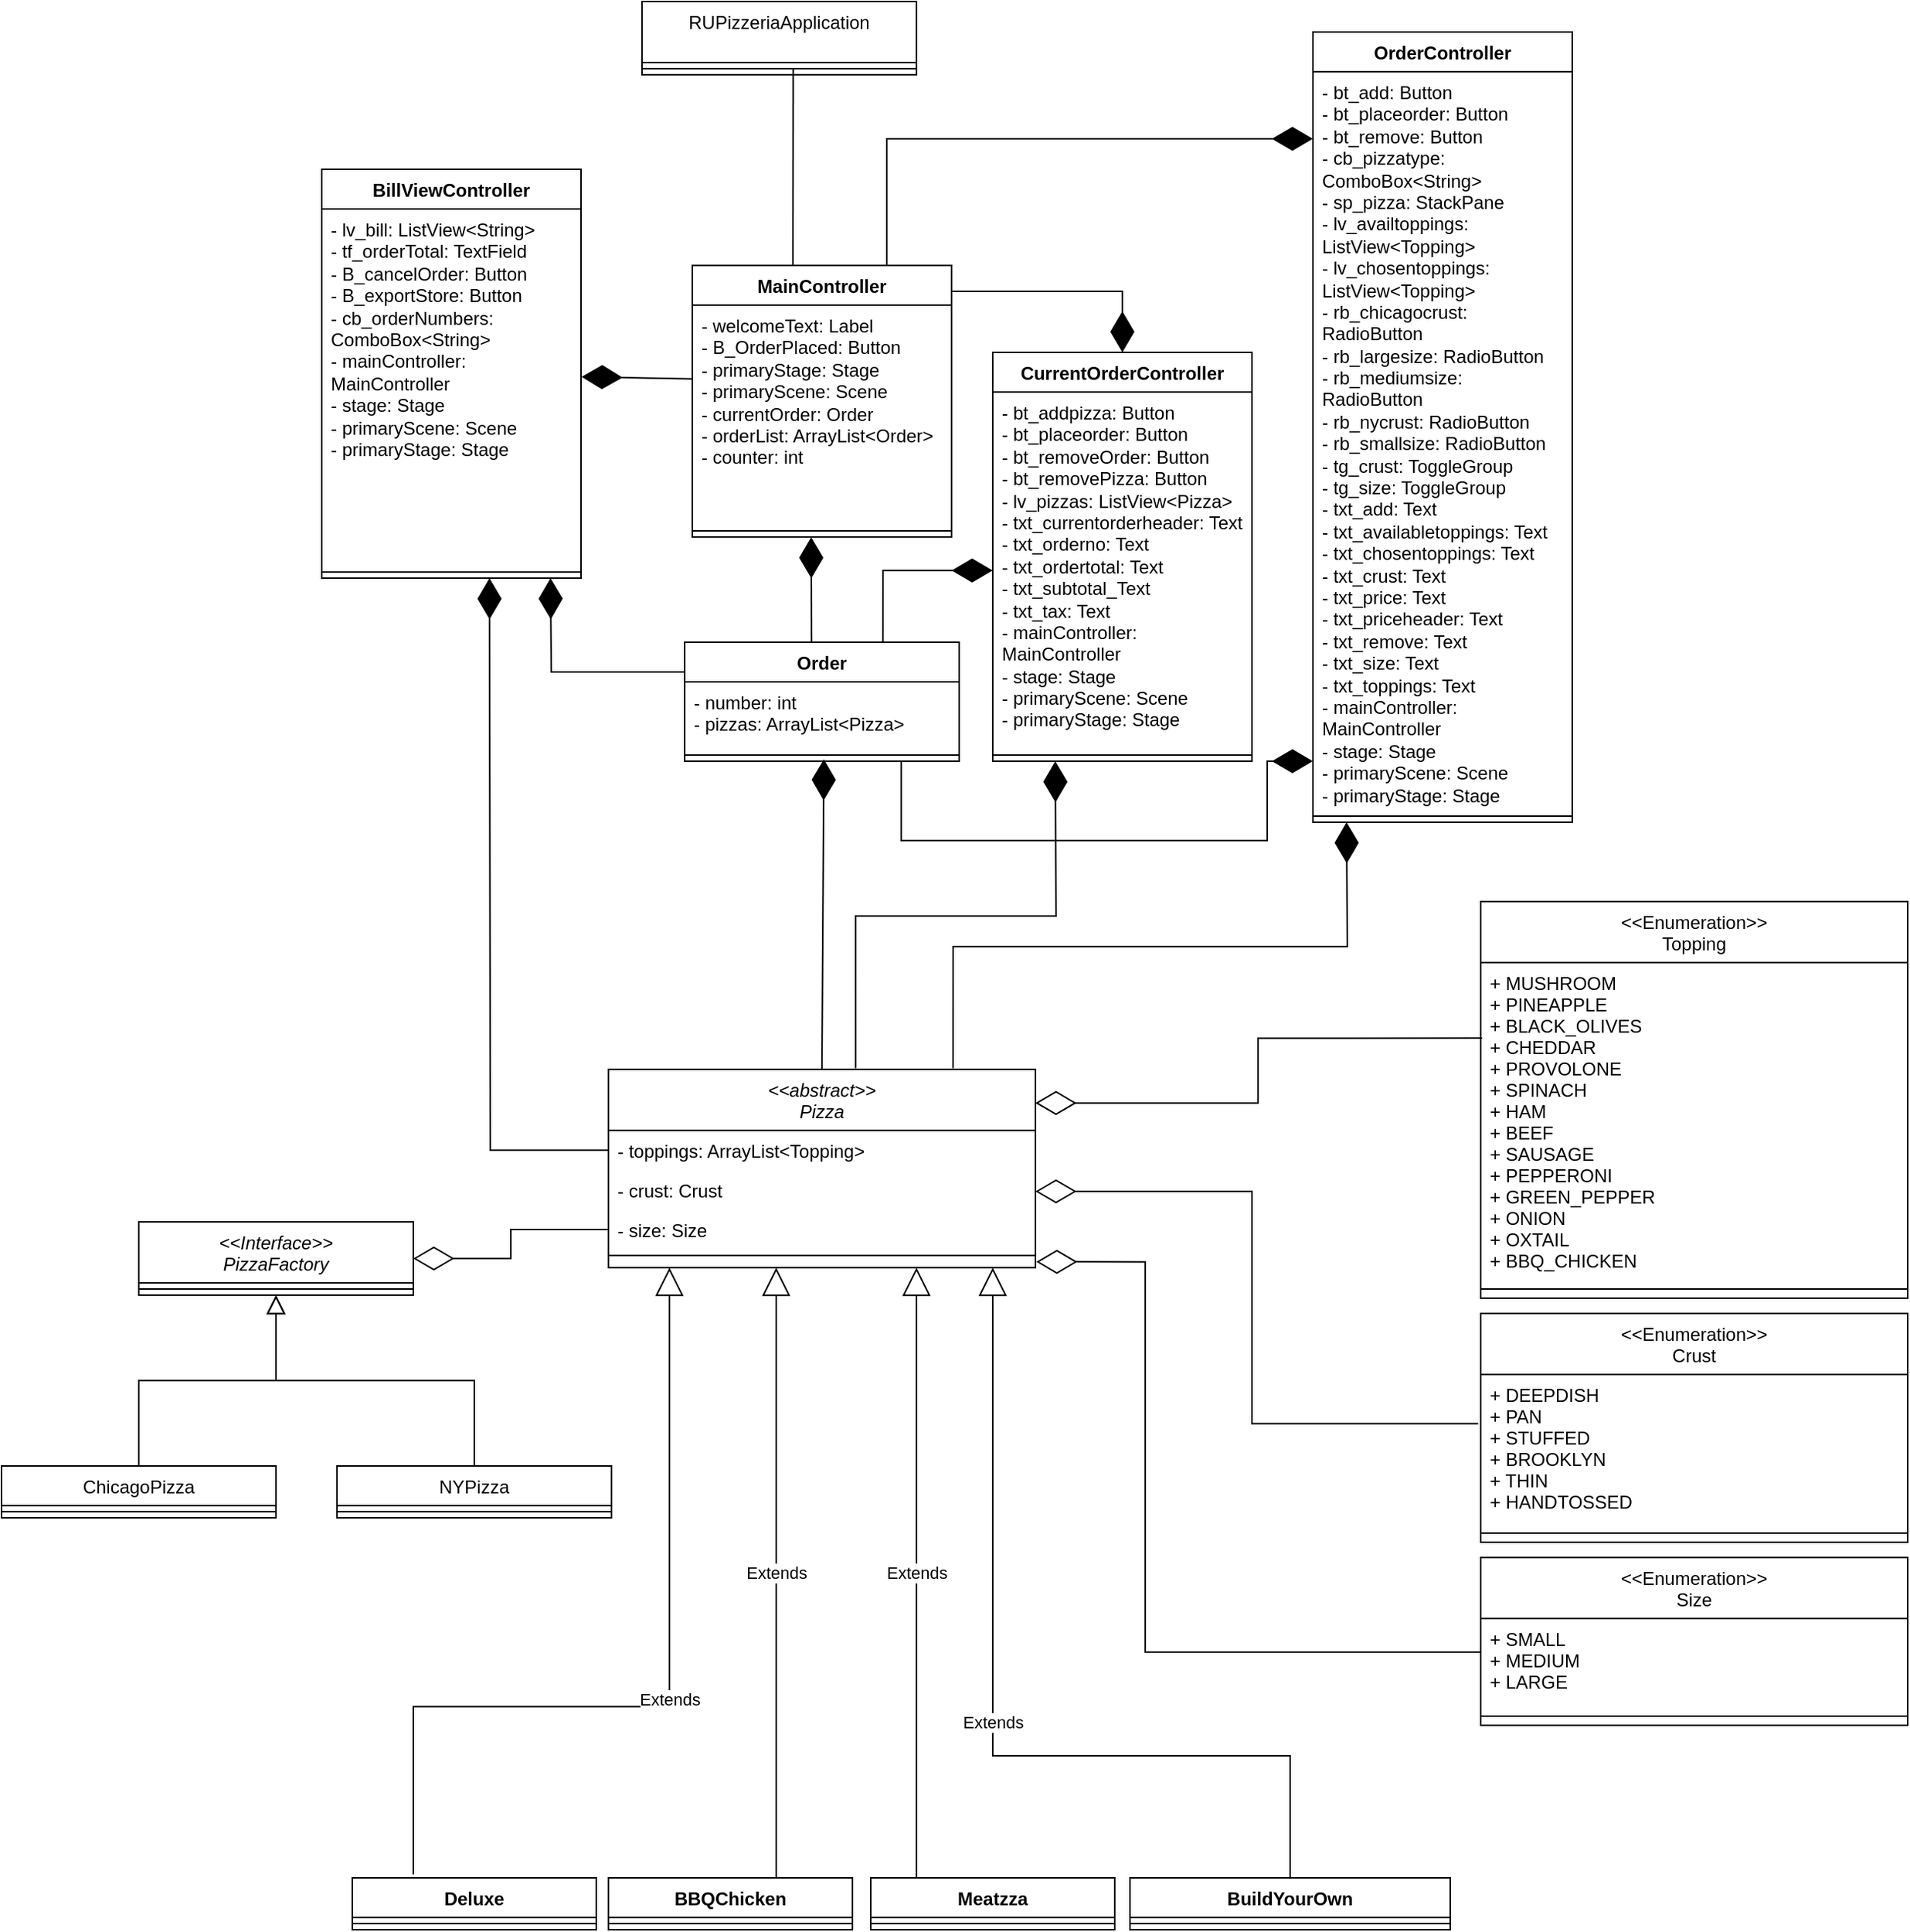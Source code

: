 <mxfile version="24.7.17">
  <diagram id="C5RBs43oDa-KdzZeNtuy" name="Page-1">
    <mxGraphModel dx="2867" dy="1340" grid="1" gridSize="10" guides="1" tooltips="1" connect="1" arrows="1" fold="1" page="1" pageScale="1" pageWidth="2339" pageHeight="3300" math="0" shadow="0">
      <root>
        <mxCell id="WIyWlLk6GJQsqaUBKTNV-0" />
        <mxCell id="WIyWlLk6GJQsqaUBKTNV-1" parent="WIyWlLk6GJQsqaUBKTNV-0" />
        <mxCell id="zkfFHV4jXpPFQw0GAbJ--0" value="&lt;&lt;Interface&gt;&gt;&#xa;PizzaFactory" style="swimlane;fontStyle=2;align=center;verticalAlign=top;childLayout=stackLayout;horizontal=1;startSize=40;horizontalStack=0;resizeParent=1;resizeLast=0;collapsible=1;marginBottom=0;rounded=0;shadow=0;strokeWidth=1;" parent="WIyWlLk6GJQsqaUBKTNV-1" vertex="1">
          <mxGeometry x="690" y="1260" width="180" height="48" as="geometry">
            <mxRectangle x="230" y="140" width="160" height="26" as="alternateBounds" />
          </mxGeometry>
        </mxCell>
        <mxCell id="zkfFHV4jXpPFQw0GAbJ--4" value="" style="line;html=1;strokeWidth=1;align=left;verticalAlign=middle;spacingTop=-1;spacingLeft=3;spacingRight=3;rotatable=0;labelPosition=right;points=[];portConstraint=eastwest;" parent="zkfFHV4jXpPFQw0GAbJ--0" vertex="1">
          <mxGeometry y="40" width="180" height="8" as="geometry" />
        </mxCell>
        <mxCell id="zkfFHV4jXpPFQw0GAbJ--6" value="ChicagoPizza" style="swimlane;fontStyle=0;align=center;verticalAlign=top;childLayout=stackLayout;horizontal=1;startSize=26;horizontalStack=0;resizeParent=1;resizeLast=0;collapsible=1;marginBottom=0;rounded=0;shadow=0;strokeWidth=1;" parent="WIyWlLk6GJQsqaUBKTNV-1" vertex="1">
          <mxGeometry x="600" y="1420" width="180" height="34" as="geometry">
            <mxRectangle x="130" y="380" width="160" height="26" as="alternateBounds" />
          </mxGeometry>
        </mxCell>
        <mxCell id="zkfFHV4jXpPFQw0GAbJ--9" value="" style="line;html=1;strokeWidth=1;align=left;verticalAlign=middle;spacingTop=-1;spacingLeft=3;spacingRight=3;rotatable=0;labelPosition=right;points=[];portConstraint=eastwest;" parent="zkfFHV4jXpPFQw0GAbJ--6" vertex="1">
          <mxGeometry y="26" width="180" height="8" as="geometry" />
        </mxCell>
        <mxCell id="zkfFHV4jXpPFQw0GAbJ--12" value="" style="endArrow=block;endSize=10;endFill=0;shadow=0;strokeWidth=1;rounded=0;curved=0;edgeStyle=elbowEdgeStyle;elbow=vertical;" parent="WIyWlLk6GJQsqaUBKTNV-1" source="zkfFHV4jXpPFQw0GAbJ--6" target="zkfFHV4jXpPFQw0GAbJ--0" edge="1">
          <mxGeometry width="160" relative="1" as="geometry">
            <mxPoint x="690" y="1263" as="sourcePoint" />
            <mxPoint x="690" y="1263" as="targetPoint" />
          </mxGeometry>
        </mxCell>
        <mxCell id="zkfFHV4jXpPFQw0GAbJ--13" value="NYPizza" style="swimlane;fontStyle=0;align=center;verticalAlign=top;childLayout=stackLayout;horizontal=1;startSize=26;horizontalStack=0;resizeParent=1;resizeLast=0;collapsible=1;marginBottom=0;rounded=0;shadow=0;strokeWidth=1;" parent="WIyWlLk6GJQsqaUBKTNV-1" vertex="1">
          <mxGeometry x="820" y="1420" width="180" height="34" as="geometry">
            <mxRectangle x="340" y="380" width="170" height="26" as="alternateBounds" />
          </mxGeometry>
        </mxCell>
        <mxCell id="zkfFHV4jXpPFQw0GAbJ--15" value="" style="line;html=1;strokeWidth=1;align=left;verticalAlign=middle;spacingTop=-1;spacingLeft=3;spacingRight=3;rotatable=0;labelPosition=right;points=[];portConstraint=eastwest;" parent="zkfFHV4jXpPFQw0GAbJ--13" vertex="1">
          <mxGeometry y="26" width="180" height="8" as="geometry" />
        </mxCell>
        <mxCell id="zkfFHV4jXpPFQw0GAbJ--16" value="" style="endArrow=block;endSize=10;endFill=0;shadow=0;strokeWidth=1;rounded=0;curved=0;edgeStyle=elbowEdgeStyle;elbow=vertical;" parent="WIyWlLk6GJQsqaUBKTNV-1" source="zkfFHV4jXpPFQw0GAbJ--13" target="zkfFHV4jXpPFQw0GAbJ--0" edge="1">
          <mxGeometry width="160" relative="1" as="geometry">
            <mxPoint x="700" y="1433" as="sourcePoint" />
            <mxPoint x="800" y="1331" as="targetPoint" />
          </mxGeometry>
        </mxCell>
        <mxCell id="zkfFHV4jXpPFQw0GAbJ--17" value="&lt;&lt;abstract&gt;&gt;&#xa;Pizza" style="swimlane;fontStyle=2;align=center;verticalAlign=top;childLayout=stackLayout;horizontal=1;startSize=40;horizontalStack=0;resizeParent=1;resizeLast=0;collapsible=1;marginBottom=0;rounded=0;shadow=0;strokeWidth=1;" parent="WIyWlLk6GJQsqaUBKTNV-1" vertex="1">
          <mxGeometry x="998" y="1160" width="280" height="130" as="geometry">
            <mxRectangle x="550" y="140" width="160" height="26" as="alternateBounds" />
          </mxGeometry>
        </mxCell>
        <mxCell id="zkfFHV4jXpPFQw0GAbJ--18" value="- toppings: ArrayList&lt;Topping&gt;" style="text;align=left;verticalAlign=top;spacingLeft=4;spacingRight=4;overflow=hidden;rotatable=0;points=[[0,0.5],[1,0.5]];portConstraint=eastwest;" parent="zkfFHV4jXpPFQw0GAbJ--17" vertex="1">
          <mxGeometry y="40" width="280" height="26" as="geometry" />
        </mxCell>
        <mxCell id="zkfFHV4jXpPFQw0GAbJ--19" value="- crust: Crust" style="text;align=left;verticalAlign=top;spacingLeft=4;spacingRight=4;overflow=hidden;rotatable=0;points=[[0,0.5],[1,0.5]];portConstraint=eastwest;rounded=0;shadow=0;html=0;" parent="zkfFHV4jXpPFQw0GAbJ--17" vertex="1">
          <mxGeometry y="66" width="280" height="26" as="geometry" />
        </mxCell>
        <mxCell id="zkfFHV4jXpPFQw0GAbJ--20" value="- size: Size" style="text;align=left;verticalAlign=top;spacingLeft=4;spacingRight=4;overflow=hidden;rotatable=0;points=[[0,0.5],[1,0.5]];portConstraint=eastwest;rounded=0;shadow=0;html=0;" parent="zkfFHV4jXpPFQw0GAbJ--17" vertex="1">
          <mxGeometry y="92" width="280" height="26" as="geometry" />
        </mxCell>
        <mxCell id="zkfFHV4jXpPFQw0GAbJ--23" value="" style="line;html=1;strokeWidth=1;align=left;verticalAlign=middle;spacingTop=-1;spacingLeft=3;spacingRight=3;rotatable=0;labelPosition=right;points=[];portConstraint=eastwest;" parent="zkfFHV4jXpPFQw0GAbJ--17" vertex="1">
          <mxGeometry y="118" width="280" height="8" as="geometry" />
        </mxCell>
        <mxCell id="vXlB-1sTZ8Sb46rwbeoa-177" value="" style="endArrow=diamondThin;endFill=0;endSize=24;html=1;rounded=0;entryX=1;entryY=0.5;entryDx=0;entryDy=0;exitX=0;exitY=0.5;exitDx=0;exitDy=0;edgeStyle=orthogonalEdgeStyle;" edge="1" parent="WIyWlLk6GJQsqaUBKTNV-1" source="zkfFHV4jXpPFQw0GAbJ--20" target="zkfFHV4jXpPFQw0GAbJ--0">
          <mxGeometry width="160" relative="1" as="geometry">
            <mxPoint x="998.002" y="1344.836" as="sourcePoint" />
            <mxPoint x="870.0" y="1213.5" as="targetPoint" />
          </mxGeometry>
        </mxCell>
        <mxCell id="vXlB-1sTZ8Sb46rwbeoa-179" value="&lt;&lt;Enumeration&gt;&gt;&#xa;Topping" style="swimlane;fontStyle=0;align=center;verticalAlign=top;childLayout=stackLayout;horizontal=1;startSize=40;horizontalStack=0;resizeParent=1;resizeLast=0;collapsible=1;marginBottom=0;rounded=0;shadow=0;strokeWidth=1;" vertex="1" parent="WIyWlLk6GJQsqaUBKTNV-1">
          <mxGeometry x="1570" y="1050" width="280" height="260" as="geometry">
            <mxRectangle x="550" y="140" width="160" height="26" as="alternateBounds" />
          </mxGeometry>
        </mxCell>
        <mxCell id="vXlB-1sTZ8Sb46rwbeoa-180" value="+ MUSHROOM&#xa;+ PINEAPPLE&#xa;+ BLACK_OLIVES&#xa;+ CHEDDAR&#xa;+ PROVOLONE&#xa;+ SPINACH&#xa;+ HAM&#xa;+ BEEF&#xa;+ SAUSAGE&#xa;+ PEPPERONI&#xa;+ GREEN_PEPPER&#xa;+ ONION&#xa;+ OXTAIL&#xa;+ BBQ_CHICKEN" style="text;align=left;verticalAlign=top;spacingLeft=4;spacingRight=4;overflow=hidden;rotatable=0;points=[[0,0.5],[1,0.5]];portConstraint=eastwest;" vertex="1" parent="vXlB-1sTZ8Sb46rwbeoa-179">
          <mxGeometry y="40" width="280" height="210" as="geometry" />
        </mxCell>
        <mxCell id="vXlB-1sTZ8Sb46rwbeoa-183" value="" style="line;html=1;strokeWidth=1;align=left;verticalAlign=middle;spacingTop=-1;spacingLeft=3;spacingRight=3;rotatable=0;labelPosition=right;points=[];portConstraint=eastwest;" vertex="1" parent="vXlB-1sTZ8Sb46rwbeoa-179">
          <mxGeometry y="250" width="280" height="8" as="geometry" />
        </mxCell>
        <mxCell id="vXlB-1sTZ8Sb46rwbeoa-187" value="&lt;&lt;Enumeration&gt;&gt;&#xa;Crust" style="swimlane;fontStyle=0;align=center;verticalAlign=top;childLayout=stackLayout;horizontal=1;startSize=40;horizontalStack=0;resizeParent=1;resizeLast=0;collapsible=1;marginBottom=0;rounded=0;shadow=0;strokeWidth=1;" vertex="1" parent="WIyWlLk6GJQsqaUBKTNV-1">
          <mxGeometry x="1570" y="1320" width="280" height="150" as="geometry">
            <mxRectangle x="550" y="140" width="160" height="26" as="alternateBounds" />
          </mxGeometry>
        </mxCell>
        <mxCell id="vXlB-1sTZ8Sb46rwbeoa-188" value="+ DEEPDISH&#xa;+ PAN&#xa;+ STUFFED&#xa;+ BROOKLYN&#xa;+ THIN&#xa;+ HANDTOSSED" style="text;align=left;verticalAlign=top;spacingLeft=4;spacingRight=4;overflow=hidden;rotatable=0;points=[[0,0.5],[1,0.5]];portConstraint=eastwest;" vertex="1" parent="vXlB-1sTZ8Sb46rwbeoa-187">
          <mxGeometry y="40" width="280" height="100" as="geometry" />
        </mxCell>
        <mxCell id="vXlB-1sTZ8Sb46rwbeoa-189" value="" style="line;html=1;strokeWidth=1;align=left;verticalAlign=middle;spacingTop=-1;spacingLeft=3;spacingRight=3;rotatable=0;labelPosition=right;points=[];portConstraint=eastwest;" vertex="1" parent="vXlB-1sTZ8Sb46rwbeoa-187">
          <mxGeometry y="140" width="280" height="8" as="geometry" />
        </mxCell>
        <mxCell id="vXlB-1sTZ8Sb46rwbeoa-192" value="&lt;&lt;Enumeration&gt;&gt;&#xa;Size" style="swimlane;fontStyle=0;align=center;verticalAlign=top;childLayout=stackLayout;horizontal=1;startSize=40;horizontalStack=0;resizeParent=1;resizeLast=0;collapsible=1;marginBottom=0;rounded=0;shadow=0;strokeWidth=1;" vertex="1" parent="WIyWlLk6GJQsqaUBKTNV-1">
          <mxGeometry x="1570" y="1480" width="280" height="110" as="geometry">
            <mxRectangle x="550" y="140" width="160" height="26" as="alternateBounds" />
          </mxGeometry>
        </mxCell>
        <mxCell id="vXlB-1sTZ8Sb46rwbeoa-193" value="+ SMALL&#xa;+ MEDIUM&#xa;+ LARGE" style="text;align=left;verticalAlign=top;spacingLeft=4;spacingRight=4;overflow=hidden;rotatable=0;points=[[0,0.5],[1,0.5]];portConstraint=eastwest;" vertex="1" parent="vXlB-1sTZ8Sb46rwbeoa-192">
          <mxGeometry y="40" width="280" height="60" as="geometry" />
        </mxCell>
        <mxCell id="vXlB-1sTZ8Sb46rwbeoa-194" value="" style="line;html=1;strokeWidth=1;align=left;verticalAlign=middle;spacingTop=-1;spacingLeft=3;spacingRight=3;rotatable=0;labelPosition=right;points=[];portConstraint=eastwest;" vertex="1" parent="vXlB-1sTZ8Sb46rwbeoa-192">
          <mxGeometry y="100" width="280" height="8" as="geometry" />
        </mxCell>
        <mxCell id="vXlB-1sTZ8Sb46rwbeoa-195" value="" style="endArrow=diamondThin;endFill=0;endSize=24;html=1;rounded=0;exitX=0.003;exitY=0.236;exitDx=0;exitDy=0;exitPerimeter=0;edgeStyle=orthogonalEdgeStyle;entryX=1;entryY=0.17;entryDx=0;entryDy=0;entryPerimeter=0;" edge="1" parent="WIyWlLk6GJQsqaUBKTNV-1" source="vXlB-1sTZ8Sb46rwbeoa-180" target="zkfFHV4jXpPFQw0GAbJ--17">
          <mxGeometry width="160" relative="1" as="geometry">
            <mxPoint x="1340" y="1190" as="sourcePoint" />
            <mxPoint x="1280" y="1180" as="targetPoint" />
          </mxGeometry>
        </mxCell>
        <mxCell id="vXlB-1sTZ8Sb46rwbeoa-196" value="" style="endArrow=diamondThin;endFill=0;endSize=24;html=1;rounded=0;entryX=1;entryY=0.5;entryDx=0;entryDy=0;exitX=-0.006;exitY=0.323;exitDx=0;exitDy=0;exitPerimeter=0;edgeStyle=orthogonalEdgeStyle;" edge="1" parent="WIyWlLk6GJQsqaUBKTNV-1" source="vXlB-1sTZ8Sb46rwbeoa-188">
          <mxGeometry width="160" relative="1" as="geometry">
            <mxPoint x="1571" y="1241" as="sourcePoint" />
            <mxPoint x="1278" y="1240" as="targetPoint" />
            <Array as="points">
              <mxPoint x="1420" y="1392" />
              <mxPoint x="1420" y="1240" />
            </Array>
          </mxGeometry>
        </mxCell>
        <mxCell id="vXlB-1sTZ8Sb46rwbeoa-197" value="" style="endArrow=diamondThin;endFill=0;endSize=24;html=1;rounded=0;exitX=-0.006;exitY=0.323;exitDx=0;exitDy=0;exitPerimeter=0;edgeStyle=orthogonalEdgeStyle;entryX=1.002;entryY=0.43;entryDx=0;entryDy=0;entryPerimeter=0;" edge="1" parent="WIyWlLk6GJQsqaUBKTNV-1">
          <mxGeometry width="160" relative="1" as="geometry">
            <mxPoint x="1570" y="1542" as="sourcePoint" />
            <mxPoint x="1278.56" y="1286.16" as="targetPoint" />
            <Array as="points">
              <mxPoint x="1350" y="1542" />
              <mxPoint x="1350" y="1286" />
            </Array>
          </mxGeometry>
        </mxCell>
        <mxCell id="vXlB-1sTZ8Sb46rwbeoa-198" value="Deluxe" style="swimlane;fontStyle=1;align=center;verticalAlign=top;childLayout=stackLayout;horizontal=1;startSize=26;horizontalStack=0;resizeParent=1;resizeParentMax=0;resizeLast=0;collapsible=1;marginBottom=0;whiteSpace=wrap;html=1;" vertex="1" parent="WIyWlLk6GJQsqaUBKTNV-1">
          <mxGeometry x="830" y="1690" width="160" height="34" as="geometry" />
        </mxCell>
        <mxCell id="vXlB-1sTZ8Sb46rwbeoa-200" value="" style="line;strokeWidth=1;fillColor=none;align=left;verticalAlign=middle;spacingTop=-1;spacingLeft=3;spacingRight=3;rotatable=0;labelPosition=right;points=[];portConstraint=eastwest;strokeColor=inherit;" vertex="1" parent="vXlB-1sTZ8Sb46rwbeoa-198">
          <mxGeometry y="26" width="160" height="8" as="geometry" />
        </mxCell>
        <mxCell id="vXlB-1sTZ8Sb46rwbeoa-202" value="Extends" style="endArrow=block;endSize=16;endFill=0;html=1;rounded=0;exitX=0.5;exitY=0;exitDx=0;exitDy=0;edgeStyle=orthogonalEdgeStyle;" edge="1" parent="WIyWlLk6GJQsqaUBKTNV-1">
          <mxGeometry width="160" relative="1" as="geometry">
            <mxPoint x="870" y="1687.76" as="sourcePoint" />
            <mxPoint x="1038" y="1290" as="targetPoint" />
            <Array as="points">
              <mxPoint x="870" y="1577.76" />
              <mxPoint x="1038" y="1577.76" />
            </Array>
          </mxGeometry>
        </mxCell>
        <mxCell id="vXlB-1sTZ8Sb46rwbeoa-207" value="BBQChicken" style="swimlane;fontStyle=1;align=center;verticalAlign=top;childLayout=stackLayout;horizontal=1;startSize=26;horizontalStack=0;resizeParent=1;resizeParentMax=0;resizeLast=0;collapsible=1;marginBottom=0;whiteSpace=wrap;html=1;" vertex="1" parent="WIyWlLk6GJQsqaUBKTNV-1">
          <mxGeometry x="998" y="1690" width="160" height="34" as="geometry" />
        </mxCell>
        <mxCell id="vXlB-1sTZ8Sb46rwbeoa-208" value="" style="line;strokeWidth=1;fillColor=none;align=left;verticalAlign=middle;spacingTop=-1;spacingLeft=3;spacingRight=3;rotatable=0;labelPosition=right;points=[];portConstraint=eastwest;strokeColor=inherit;" vertex="1" parent="vXlB-1sTZ8Sb46rwbeoa-207">
          <mxGeometry y="26" width="160" height="8" as="geometry" />
        </mxCell>
        <mxCell id="vXlB-1sTZ8Sb46rwbeoa-210" value="Meatzza" style="swimlane;fontStyle=1;align=center;verticalAlign=top;childLayout=stackLayout;horizontal=1;startSize=26;horizontalStack=0;resizeParent=1;resizeParentMax=0;resizeLast=0;collapsible=1;marginBottom=0;whiteSpace=wrap;html=1;" vertex="1" parent="WIyWlLk6GJQsqaUBKTNV-1">
          <mxGeometry x="1170" y="1690" width="160" height="34" as="geometry" />
        </mxCell>
        <mxCell id="vXlB-1sTZ8Sb46rwbeoa-211" value="" style="line;strokeWidth=1;fillColor=none;align=left;verticalAlign=middle;spacingTop=-1;spacingLeft=3;spacingRight=3;rotatable=0;labelPosition=right;points=[];portConstraint=eastwest;strokeColor=inherit;" vertex="1" parent="vXlB-1sTZ8Sb46rwbeoa-210">
          <mxGeometry y="26" width="160" height="8" as="geometry" />
        </mxCell>
        <mxCell id="vXlB-1sTZ8Sb46rwbeoa-213" value="BuildYourOwn" style="swimlane;fontStyle=1;align=center;verticalAlign=top;childLayout=stackLayout;horizontal=1;startSize=26;horizontalStack=0;resizeParent=1;resizeParentMax=0;resizeLast=0;collapsible=1;marginBottom=0;whiteSpace=wrap;html=1;" vertex="1" parent="WIyWlLk6GJQsqaUBKTNV-1">
          <mxGeometry x="1340" y="1690" width="210" height="34" as="geometry" />
        </mxCell>
        <mxCell id="vXlB-1sTZ8Sb46rwbeoa-214" value="" style="line;strokeWidth=1;fillColor=none;align=left;verticalAlign=middle;spacingTop=-1;spacingLeft=3;spacingRight=3;rotatable=0;labelPosition=right;points=[];portConstraint=eastwest;strokeColor=inherit;" vertex="1" parent="vXlB-1sTZ8Sb46rwbeoa-213">
          <mxGeometry y="26" width="210" height="8" as="geometry" />
        </mxCell>
        <mxCell id="vXlB-1sTZ8Sb46rwbeoa-216" value="Extends" style="endArrow=block;endSize=16;endFill=0;html=1;rounded=0;edgeStyle=orthogonalEdgeStyle;" edge="1" parent="WIyWlLk6GJQsqaUBKTNV-1">
          <mxGeometry width="160" relative="1" as="geometry">
            <mxPoint x="1108" y="1690" as="sourcePoint" />
            <mxPoint x="1108" y="1290" as="targetPoint" />
            <Array as="points">
              <mxPoint x="1108" y="1688" />
            </Array>
          </mxGeometry>
        </mxCell>
        <mxCell id="vXlB-1sTZ8Sb46rwbeoa-217" value="Extends" style="endArrow=block;endSize=16;endFill=0;html=1;rounded=0;edgeStyle=orthogonalEdgeStyle;" edge="1" parent="WIyWlLk6GJQsqaUBKTNV-1">
          <mxGeometry width="160" relative="1" as="geometry">
            <mxPoint x="1200" y="1690" as="sourcePoint" />
            <mxPoint x="1200" y="1290" as="targetPoint" />
            <Array as="points">
              <mxPoint x="1200" y="1688" />
            </Array>
          </mxGeometry>
        </mxCell>
        <mxCell id="vXlB-1sTZ8Sb46rwbeoa-218" value="Extends" style="endArrow=block;endSize=16;endFill=0;html=1;rounded=0;edgeStyle=orthogonalEdgeStyle;exitX=0.5;exitY=0;exitDx=0;exitDy=0;" edge="1" parent="WIyWlLk6GJQsqaUBKTNV-1" source="vXlB-1sTZ8Sb46rwbeoa-213">
          <mxGeometry width="160" relative="1" as="geometry">
            <mxPoint x="1249.6" y="1690" as="sourcePoint" />
            <mxPoint x="1250" y="1290" as="targetPoint" />
            <Array as="points">
              <mxPoint x="1445" y="1610" />
              <mxPoint x="1250" y="1610" />
            </Array>
          </mxGeometry>
        </mxCell>
        <mxCell id="vXlB-1sTZ8Sb46rwbeoa-219" value="Order" style="swimlane;fontStyle=1;align=center;verticalAlign=top;childLayout=stackLayout;horizontal=1;startSize=26;horizontalStack=0;resizeParent=1;resizeParentMax=0;resizeLast=0;collapsible=1;marginBottom=0;whiteSpace=wrap;html=1;" vertex="1" parent="WIyWlLk6GJQsqaUBKTNV-1">
          <mxGeometry x="1048" y="880" width="180" height="78" as="geometry" />
        </mxCell>
        <mxCell id="vXlB-1sTZ8Sb46rwbeoa-220" value="- number: int&lt;div&gt;- pizzas: ArrayList&amp;lt;Pizza&amp;gt;&lt;/div&gt;" style="text;strokeColor=none;fillColor=none;align=left;verticalAlign=top;spacingLeft=4;spacingRight=4;overflow=hidden;rotatable=0;points=[[0,0.5],[1,0.5]];portConstraint=eastwest;whiteSpace=wrap;html=1;" vertex="1" parent="vXlB-1sTZ8Sb46rwbeoa-219">
          <mxGeometry y="26" width="180" height="44" as="geometry" />
        </mxCell>
        <mxCell id="vXlB-1sTZ8Sb46rwbeoa-221" value="" style="line;strokeWidth=1;fillColor=none;align=left;verticalAlign=middle;spacingTop=-1;spacingLeft=3;spacingRight=3;rotatable=0;labelPosition=right;points=[];portConstraint=eastwest;strokeColor=inherit;" vertex="1" parent="vXlB-1sTZ8Sb46rwbeoa-219">
          <mxGeometry y="70" width="180" height="8" as="geometry" />
        </mxCell>
        <mxCell id="vXlB-1sTZ8Sb46rwbeoa-223" value="" style="endArrow=diamondThin;endFill=1;endSize=24;html=1;rounded=0;exitX=0.5;exitY=0;exitDx=0;exitDy=0;entryX=0.507;entryY=0.841;entryDx=0;entryDy=0;entryPerimeter=0;" edge="1" parent="WIyWlLk6GJQsqaUBKTNV-1" source="zkfFHV4jXpPFQw0GAbJ--17" target="vXlB-1sTZ8Sb46rwbeoa-221">
          <mxGeometry width="160" relative="1" as="geometry">
            <mxPoint x="1120" y="1010" as="sourcePoint" />
            <mxPoint x="1139.44" y="960.182" as="targetPoint" />
          </mxGeometry>
        </mxCell>
        <mxCell id="vXlB-1sTZ8Sb46rwbeoa-224" value="MainController" style="swimlane;fontStyle=1;align=center;verticalAlign=top;childLayout=stackLayout;horizontal=1;startSize=26;horizontalStack=0;resizeParent=1;resizeParentMax=0;resizeLast=0;collapsible=1;marginBottom=0;whiteSpace=wrap;html=1;" vertex="1" parent="WIyWlLk6GJQsqaUBKTNV-1">
          <mxGeometry x="1053" y="633" width="170" height="178" as="geometry" />
        </mxCell>
        <mxCell id="vXlB-1sTZ8Sb46rwbeoa-225" value="- welcomeText: Label&lt;div&gt;- B_OrderPlaced: Button&lt;/div&gt;&lt;div&gt;- primaryStage: Stage&lt;/div&gt;&lt;div&gt;- primaryScene: Scene&lt;/div&gt;&lt;div&gt;- currentOrder: Order&lt;/div&gt;&lt;div&gt;- orderList: ArrayList&amp;lt;Order&amp;gt;&lt;/div&gt;&lt;div&gt;- counter: int&lt;/div&gt;" style="text;strokeColor=none;fillColor=none;align=left;verticalAlign=top;spacingLeft=4;spacingRight=4;overflow=hidden;rotatable=0;points=[[0,0.5],[1,0.5]];portConstraint=eastwest;whiteSpace=wrap;html=1;" vertex="1" parent="vXlB-1sTZ8Sb46rwbeoa-224">
          <mxGeometry y="26" width="170" height="144" as="geometry" />
        </mxCell>
        <mxCell id="vXlB-1sTZ8Sb46rwbeoa-226" value="" style="line;strokeWidth=1;fillColor=none;align=left;verticalAlign=middle;spacingTop=-1;spacingLeft=3;spacingRight=3;rotatable=0;labelPosition=right;points=[];portConstraint=eastwest;strokeColor=inherit;" vertex="1" parent="vXlB-1sTZ8Sb46rwbeoa-224">
          <mxGeometry y="170" width="170" height="8" as="geometry" />
        </mxCell>
        <mxCell id="vXlB-1sTZ8Sb46rwbeoa-228" value="" style="endArrow=diamondThin;endFill=1;endSize=24;html=1;rounded=0;exitX=0.462;exitY=0.02;exitDx=0;exitDy=0;exitPerimeter=0;entryX=0.535;entryY=0.388;entryDx=0;entryDy=0;entryPerimeter=0;" edge="1" parent="WIyWlLk6GJQsqaUBKTNV-1">
          <mxGeometry width="160" relative="1" as="geometry">
            <mxPoint x="1131.16" y="879.56" as="sourcePoint" />
            <mxPoint x="1130.95" y="811.104" as="targetPoint" />
          </mxGeometry>
        </mxCell>
        <mxCell id="vXlB-1sTZ8Sb46rwbeoa-229" value="CurrentOrderController" style="swimlane;fontStyle=1;align=center;verticalAlign=top;childLayout=stackLayout;horizontal=1;startSize=26;horizontalStack=0;resizeParent=1;resizeParentMax=0;resizeLast=0;collapsible=1;marginBottom=0;whiteSpace=wrap;html=1;" vertex="1" parent="WIyWlLk6GJQsqaUBKTNV-1">
          <mxGeometry x="1250" y="690" width="170" height="268" as="geometry" />
        </mxCell>
        <mxCell id="vXlB-1sTZ8Sb46rwbeoa-230" value="- bt_addpizza: Button&lt;div&gt;- bt_placeorder: Button&lt;/div&gt;&lt;div&gt;- bt_removeOrder: Button&lt;/div&gt;&lt;div&gt;- bt_removePizza: Button&lt;/div&gt;&lt;div&gt;- lv_pizzas: ListView&amp;lt;Pizza&amp;gt;&lt;/div&gt;&lt;div&gt;- txt_currentorderheader: Text&lt;/div&gt;&lt;div&gt;- txt_orderno: Text&lt;/div&gt;&lt;div&gt;- txt_ordertotal: Text&lt;/div&gt;&lt;div&gt;- txt_subtotal_Text&lt;/div&gt;&lt;div&gt;- txt_tax: Text&lt;/div&gt;&lt;div&gt;- mainController: MainController&lt;/div&gt;&lt;div&gt;- stage: Stage&lt;/div&gt;&lt;div&gt;- primaryScene: Scene&lt;/div&gt;&lt;div&gt;- primaryStage: Stage&lt;/div&gt;" style="text;strokeColor=none;fillColor=none;align=left;verticalAlign=top;spacingLeft=4;spacingRight=4;overflow=hidden;rotatable=0;points=[[0,0.5],[1,0.5]];portConstraint=eastwest;whiteSpace=wrap;html=1;" vertex="1" parent="vXlB-1sTZ8Sb46rwbeoa-229">
          <mxGeometry y="26" width="170" height="234" as="geometry" />
        </mxCell>
        <mxCell id="vXlB-1sTZ8Sb46rwbeoa-231" value="" style="line;strokeWidth=1;fillColor=none;align=left;verticalAlign=middle;spacingTop=-1;spacingLeft=3;spacingRight=3;rotatable=0;labelPosition=right;points=[];portConstraint=eastwest;strokeColor=inherit;" vertex="1" parent="vXlB-1sTZ8Sb46rwbeoa-229">
          <mxGeometry y="260" width="170" height="8" as="geometry" />
        </mxCell>
        <mxCell id="vXlB-1sTZ8Sb46rwbeoa-232" value="OrderController" style="swimlane;fontStyle=1;align=center;verticalAlign=top;childLayout=stackLayout;horizontal=1;startSize=26;horizontalStack=0;resizeParent=1;resizeParentMax=0;resizeLast=0;collapsible=1;marginBottom=0;whiteSpace=wrap;html=1;" vertex="1" parent="WIyWlLk6GJQsqaUBKTNV-1">
          <mxGeometry x="1460" y="480" width="170" height="518" as="geometry" />
        </mxCell>
        <mxCell id="vXlB-1sTZ8Sb46rwbeoa-233" value="- bt_add: Button&lt;div&gt;- bt_placeorder: Button&lt;/div&gt;&lt;div&gt;- bt_remove: Button&lt;/div&gt;&lt;div&gt;- cb_pizzatype: ComboBox&amp;lt;String&amp;gt;&lt;/div&gt;&lt;div&gt;- sp_pizza: StackPane&lt;/div&gt;&lt;div&gt;- lv_availtoppings: ListView&amp;lt;Topping&amp;gt;&lt;/div&gt;&lt;div&gt;- lv_chosentoppings: ListView&amp;lt;Topping&amp;gt;&lt;/div&gt;&lt;div&gt;- rb_chicagocrust: RadioButton&lt;/div&gt;&lt;div&gt;- rb_largesize: RadioButton&lt;/div&gt;&lt;div&gt;- rb_mediumsize: RadioButton&lt;/div&gt;&lt;div&gt;- rb_nycrust: RadioButton&lt;/div&gt;&lt;div&gt;- rb_smallsize: RadioButton&lt;/div&gt;&lt;div&gt;- tg_crust: ToggleGroup&lt;/div&gt;&lt;div&gt;- tg_size: ToggleGroup&lt;/div&gt;&lt;div&gt;- txt_add: Text&lt;/div&gt;&lt;div&gt;- txt_availabletoppings: Text&lt;/div&gt;&lt;div&gt;- txt_chosentoppings: Text&lt;/div&gt;&lt;div&gt;- txt_crust: Text&lt;/div&gt;&lt;div&gt;- txt_price: Text&lt;/div&gt;&lt;div&gt;- txt_priceheader: Text&lt;/div&gt;&lt;div&gt;- txt_remove: Text&lt;/div&gt;&lt;div&gt;- txt_size: Text&lt;/div&gt;&lt;div&gt;- txt_toppings: Text&lt;/div&gt;&lt;div&gt;- mainController: MainController&lt;/div&gt;&lt;div&gt;- stage: Stage&lt;/div&gt;&lt;div&gt;- primaryScene: Scene&lt;/div&gt;&lt;div&gt;- primaryStage: Stage&lt;/div&gt;" style="text;strokeColor=none;fillColor=none;align=left;verticalAlign=top;spacingLeft=4;spacingRight=4;overflow=hidden;rotatable=0;points=[[0,0.5],[1,0.5]];portConstraint=eastwest;whiteSpace=wrap;html=1;" vertex="1" parent="vXlB-1sTZ8Sb46rwbeoa-232">
          <mxGeometry y="26" width="170" height="484" as="geometry" />
        </mxCell>
        <mxCell id="vXlB-1sTZ8Sb46rwbeoa-234" value="" style="line;strokeWidth=1;fillColor=none;align=left;verticalAlign=middle;spacingTop=-1;spacingLeft=3;spacingRight=3;rotatable=0;labelPosition=right;points=[];portConstraint=eastwest;strokeColor=inherit;" vertex="1" parent="vXlB-1sTZ8Sb46rwbeoa-232">
          <mxGeometry y="510" width="170" height="8" as="geometry" />
        </mxCell>
        <mxCell id="vXlB-1sTZ8Sb46rwbeoa-235" value="BillViewController" style="swimlane;fontStyle=1;align=center;verticalAlign=top;childLayout=stackLayout;horizontal=1;startSize=26;horizontalStack=0;resizeParent=1;resizeParentMax=0;resizeLast=0;collapsible=1;marginBottom=0;whiteSpace=wrap;html=1;" vertex="1" parent="WIyWlLk6GJQsqaUBKTNV-1">
          <mxGeometry x="810" y="570" width="170" height="268" as="geometry" />
        </mxCell>
        <mxCell id="vXlB-1sTZ8Sb46rwbeoa-236" value="- lv_bill: ListView&amp;lt;String&amp;gt;&lt;div&gt;- tf_orderTotal: TextField&lt;/div&gt;&lt;div&gt;- B_cancelOrder: Button&lt;/div&gt;&lt;div&gt;- B_exportStore: Button&lt;/div&gt;&lt;div&gt;- cb_orderNumbers: ComboBox&amp;lt;String&amp;gt;&lt;/div&gt;&lt;div&gt;- mainController: MainController&lt;/div&gt;&lt;div&gt;- stage: Stage&lt;/div&gt;&lt;div&gt;- primaryScene: Scene&lt;/div&gt;&lt;div&gt;- primaryStage: Stage&lt;/div&gt;&lt;div&gt;&lt;br&gt;&lt;/div&gt;" style="text;strokeColor=none;fillColor=none;align=left;verticalAlign=top;spacingLeft=4;spacingRight=4;overflow=hidden;rotatable=0;points=[[0,0.5],[1,0.5]];portConstraint=eastwest;whiteSpace=wrap;html=1;" vertex="1" parent="vXlB-1sTZ8Sb46rwbeoa-235">
          <mxGeometry y="26" width="170" height="234" as="geometry" />
        </mxCell>
        <mxCell id="vXlB-1sTZ8Sb46rwbeoa-237" value="" style="line;strokeWidth=1;fillColor=none;align=left;verticalAlign=middle;spacingTop=-1;spacingLeft=3;spacingRight=3;rotatable=0;labelPosition=right;points=[];portConstraint=eastwest;strokeColor=inherit;" vertex="1" parent="vXlB-1sTZ8Sb46rwbeoa-235">
          <mxGeometry y="260" width="170" height="8" as="geometry" />
        </mxCell>
        <mxCell id="vXlB-1sTZ8Sb46rwbeoa-238" value="" style="endArrow=diamondThin;endFill=1;endSize=24;html=1;rounded=0;entryX=0.5;entryY=0;entryDx=0;entryDy=0;edgeStyle=orthogonalEdgeStyle;exitX=1;exitY=0.063;exitDx=0;exitDy=0;exitPerimeter=0;" edge="1" parent="WIyWlLk6GJQsqaUBKTNV-1" source="vXlB-1sTZ8Sb46rwbeoa-225" target="vXlB-1sTZ8Sb46rwbeoa-229">
          <mxGeometry width="160" relative="1" as="geometry">
            <mxPoint x="1223" y="640" as="sourcePoint" />
            <mxPoint x="1383" y="640" as="targetPoint" />
            <Array as="points">
              <mxPoint x="1223" y="650" />
              <mxPoint x="1335" y="650" />
            </Array>
          </mxGeometry>
        </mxCell>
        <mxCell id="vXlB-1sTZ8Sb46rwbeoa-239" value="" style="endArrow=diamondThin;endFill=1;endSize=24;html=1;rounded=0;exitX=0.75;exitY=0;exitDx=0;exitDy=0;edgeStyle=orthogonalEdgeStyle;" edge="1" parent="WIyWlLk6GJQsqaUBKTNV-1" source="vXlB-1sTZ8Sb46rwbeoa-224">
          <mxGeometry width="160" relative="1" as="geometry">
            <mxPoint x="1300" y="550" as="sourcePoint" />
            <mxPoint x="1460" y="550" as="targetPoint" />
            <Array as="points">
              <mxPoint x="1181" y="550" />
            </Array>
          </mxGeometry>
        </mxCell>
        <mxCell id="vXlB-1sTZ8Sb46rwbeoa-240" value="" style="endArrow=diamondThin;endFill=1;endSize=24;html=1;rounded=0;entryX=1.002;entryY=0.47;entryDx=0;entryDy=0;entryPerimeter=0;exitX=0;exitY=0.336;exitDx=0;exitDy=0;exitPerimeter=0;" edge="1" parent="WIyWlLk6GJQsqaUBKTNV-1" source="vXlB-1sTZ8Sb46rwbeoa-225" target="vXlB-1sTZ8Sb46rwbeoa-236">
          <mxGeometry width="160" relative="1" as="geometry">
            <mxPoint x="1050" y="710" as="sourcePoint" />
            <mxPoint x="1210" y="710" as="targetPoint" />
          </mxGeometry>
        </mxCell>
        <mxCell id="vXlB-1sTZ8Sb46rwbeoa-241" value="RUPizzeriaApplication" style="swimlane;fontStyle=0;align=center;verticalAlign=top;childLayout=stackLayout;horizontal=1;startSize=40;horizontalStack=0;resizeParent=1;resizeLast=0;collapsible=1;marginBottom=0;rounded=0;shadow=0;strokeWidth=1;" vertex="1" parent="WIyWlLk6GJQsqaUBKTNV-1">
          <mxGeometry x="1020" y="460" width="180" height="48" as="geometry">
            <mxRectangle x="230" y="140" width="160" height="26" as="alternateBounds" />
          </mxGeometry>
        </mxCell>
        <mxCell id="vXlB-1sTZ8Sb46rwbeoa-242" value="" style="line;html=1;strokeWidth=1;align=left;verticalAlign=middle;spacingTop=-1;spacingLeft=3;spacingRight=3;rotatable=0;labelPosition=right;points=[];portConstraint=eastwest;" vertex="1" parent="vXlB-1sTZ8Sb46rwbeoa-241">
          <mxGeometry y="40" width="180" height="8" as="geometry" />
        </mxCell>
        <mxCell id="vXlB-1sTZ8Sb46rwbeoa-243" value="" style="endArrow=none;html=1;rounded=0;entryX=0.388;entryY=0.003;entryDx=0;entryDy=0;entryPerimeter=0;exitX=0.551;exitY=0.537;exitDx=0;exitDy=0;exitPerimeter=0;" edge="1" parent="WIyWlLk6GJQsqaUBKTNV-1" source="vXlB-1sTZ8Sb46rwbeoa-242" target="vXlB-1sTZ8Sb46rwbeoa-224">
          <mxGeometry relative="1" as="geometry">
            <mxPoint x="1120" y="510" as="sourcePoint" />
            <mxPoint x="1270" y="510" as="targetPoint" />
          </mxGeometry>
        </mxCell>
        <mxCell id="vXlB-1sTZ8Sb46rwbeoa-246" value="" style="endArrow=diamondThin;endFill=1;endSize=24;html=1;rounded=0;exitX=0;exitY=0.25;exitDx=0;exitDy=0;entryX=0.535;entryY=0.388;entryDx=0;entryDy=0;entryPerimeter=0;edgeStyle=orthogonalEdgeStyle;" edge="1" parent="WIyWlLk6GJQsqaUBKTNV-1" source="vXlB-1sTZ8Sb46rwbeoa-219">
          <mxGeometry width="160" relative="1" as="geometry">
            <mxPoint x="960.21" y="906.46" as="sourcePoint" />
            <mxPoint x="960.0" y="838.004" as="targetPoint" />
          </mxGeometry>
        </mxCell>
        <mxCell id="vXlB-1sTZ8Sb46rwbeoa-247" value="" style="endArrow=diamondThin;endFill=1;endSize=24;html=1;rounded=0;entryX=0.535;entryY=0.388;entryDx=0;entryDy=0;entryPerimeter=0;edgeStyle=orthogonalEdgeStyle;exitX=0;exitY=0.5;exitDx=0;exitDy=0;" edge="1" parent="WIyWlLk6GJQsqaUBKTNV-1" source="zkfFHV4jXpPFQw0GAbJ--18">
          <mxGeometry width="160" relative="1" as="geometry">
            <mxPoint x="960" y="1060" as="sourcePoint" />
            <mxPoint x="920.0" y="838.004" as="targetPoint" />
          </mxGeometry>
        </mxCell>
        <mxCell id="vXlB-1sTZ8Sb46rwbeoa-248" value="" style="endArrow=diamondThin;endFill=1;endSize=24;html=1;rounded=0;exitX=0.722;exitY=-0.006;exitDx=0;exitDy=0;entryX=0;entryY=0.5;entryDx=0;entryDy=0;edgeStyle=orthogonalEdgeStyle;exitPerimeter=0;" edge="1" parent="WIyWlLk6GJQsqaUBKTNV-1" source="vXlB-1sTZ8Sb46rwbeoa-219" target="vXlB-1sTZ8Sb46rwbeoa-230">
          <mxGeometry width="160" relative="1" as="geometry">
            <mxPoint x="1338" y="902" as="sourcePoint" />
            <mxPoint x="1250.0" y="840.004" as="targetPoint" />
          </mxGeometry>
        </mxCell>
        <mxCell id="vXlB-1sTZ8Sb46rwbeoa-249" value="" style="endArrow=diamondThin;endFill=1;endSize=24;html=1;rounded=0;exitX=0.579;exitY=-0.006;exitDx=0;exitDy=0;entryX=0.535;entryY=0.388;entryDx=0;entryDy=0;entryPerimeter=0;edgeStyle=orthogonalEdgeStyle;exitPerimeter=0;" edge="1" parent="WIyWlLk6GJQsqaUBKTNV-1" source="zkfFHV4jXpPFQw0GAbJ--17">
          <mxGeometry width="160" relative="1" as="geometry">
            <mxPoint x="1379" y="1020" as="sourcePoint" />
            <mxPoint x="1291.0" y="958.004" as="targetPoint" />
          </mxGeometry>
        </mxCell>
        <mxCell id="vXlB-1sTZ8Sb46rwbeoa-250" value="" style="endArrow=diamondThin;endFill=1;endSize=24;html=1;rounded=0;entryX=0.535;entryY=0.388;entryDx=0;entryDy=0;entryPerimeter=0;edgeStyle=orthogonalEdgeStyle;" edge="1" parent="WIyWlLk6GJQsqaUBKTNV-1">
          <mxGeometry width="160" relative="1" as="geometry">
            <mxPoint x="1190" y="958" as="sourcePoint" />
            <mxPoint x="1460.0" y="958.004" as="targetPoint" />
            <Array as="points">
              <mxPoint x="1190" y="1010" />
              <mxPoint x="1430" y="1010" />
              <mxPoint x="1430" y="958" />
            </Array>
          </mxGeometry>
        </mxCell>
        <mxCell id="vXlB-1sTZ8Sb46rwbeoa-251" value="" style="endArrow=diamondThin;endFill=1;endSize=24;html=1;rounded=0;exitX=0.807;exitY=-0.006;exitDx=0;exitDy=0;entryX=0.535;entryY=0.388;entryDx=0;entryDy=0;entryPerimeter=0;edgeStyle=orthogonalEdgeStyle;exitPerimeter=0;" edge="1" parent="WIyWlLk6GJQsqaUBKTNV-1" source="zkfFHV4jXpPFQw0GAbJ--17">
          <mxGeometry width="160" relative="1" as="geometry">
            <mxPoint x="1570" y="1060" as="sourcePoint" />
            <mxPoint x="1482.0" y="998.004" as="targetPoint" />
          </mxGeometry>
        </mxCell>
      </root>
    </mxGraphModel>
  </diagram>
</mxfile>
